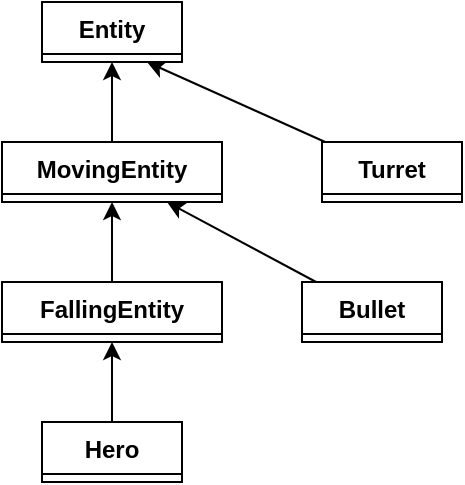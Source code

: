<mxfile>
    <diagram id="uITEjDp8_KL_Fx05F4p3" name="Page-1">
        <mxGraphModel dx="499" dy="430" grid="1" gridSize="10" guides="1" tooltips="1" connect="1" arrows="1" fold="1" page="1" pageScale="1" pageWidth="850" pageHeight="1100" math="0" shadow="0">
            <root>
                <mxCell id="0"/>
                <mxCell id="1" parent="0"/>
                <mxCell id="87" style="edgeStyle=none;html=1;entryX=0.75;entryY=1;entryDx=0;entryDy=0;" edge="1" parent="1" source="2" target="53">
                    <mxGeometry relative="1" as="geometry"/>
                </mxCell>
                <mxCell id="2" value="Bullet" style="swimlane;fontStyle=1;align=center;verticalAlign=top;childLayout=stackLayout;horizontal=1;startSize=26;horizontalStack=0;resizeParent=1;resizeParentMax=0;resizeLast=0;collapsible=1;marginBottom=0;whiteSpace=wrap;html=1;" vertex="1" collapsed="1" parent="1">
                    <mxGeometry x="270" y="250" width="70" height="30" as="geometry">
                        <mxRectangle x="130" y="340" width="160" height="234" as="alternateBounds"/>
                    </mxGeometry>
                </mxCell>
                <mxCell id="3" value="- init(): void" style="text;strokeColor=none;fillColor=none;align=left;verticalAlign=top;spacingLeft=4;spacingRight=4;overflow=hidden;rotatable=0;points=[[0,0.5],[1,0.5]];portConstraint=eastwest;whiteSpace=wrap;html=1;" vertex="1" parent="2">
                    <mxGeometry y="26" width="160" height="26" as="geometry"/>
                </mxCell>
                <mxCell id="4" value="- onHitFloor(Line floor, Rectangle2D.Double rect): void" style="text;strokeColor=none;fillColor=none;align=left;verticalAlign=top;spacingLeft=4;spacingRight=4;overflow=hidden;rotatable=0;points=[[0,0.5],[1,0.5]];portConstraint=eastwest;whiteSpace=wrap;html=1;" vertex="1" parent="2">
                    <mxGeometry y="52" width="160" height="26" as="geometry"/>
                </mxCell>
                <mxCell id="5" value="- onHitWall(Rectangle wall): void" style="text;strokeColor=none;fillColor=none;align=left;verticalAlign=top;spacingLeft=4;spacingRight=4;overflow=hidden;rotatable=0;points=[[0,0.5],[1,0.5]];portConstraint=eastwest;whiteSpace=wrap;html=1;" vertex="1" parent="2">
                    <mxGeometry y="78" width="160" height="26" as="geometry"/>
                </mxCell>
                <mxCell id="6" value="- onHitCeiling(Line line, Rectangle2D.Double rect): void" style="text;strokeColor=none;fillColor=none;align=left;verticalAlign=top;spacingLeft=4;spacingRight=4;overflow=hidden;rotatable=0;points=[[0,0.5],[1,0.5]];portConstraint=eastwest;whiteSpace=wrap;html=1;" vertex="1" parent="2">
                    <mxGeometry y="104" width="160" height="26" as="geometry"/>
                </mxCell>
                <mxCell id="7" value="- onHitHero(Hero hero): void" style="text;strokeColor=none;fillColor=none;align=left;verticalAlign=top;spacingLeft=4;spacingRight=4;overflow=hidden;rotatable=0;points=[[0,0.5],[1,0.5]];portConstraint=eastwest;whiteSpace=wrap;html=1;" vertex="1" parent="2">
                    <mxGeometry y="130" width="160" height="26" as="geometry"/>
                </mxCell>
                <mxCell id="8" value="- draw(Graphics g, int xOffset, int yOffset): void" style="text;strokeColor=none;fillColor=none;align=left;verticalAlign=top;spacingLeft=4;spacingRight=4;overflow=hidden;rotatable=0;points=[[0,0.5],[1,0.5]];portConstraint=eastwest;whiteSpace=wrap;html=1;" vertex="1" parent="2">
                    <mxGeometry y="156" width="160" height="26" as="geometry"/>
                </mxCell>
                <mxCell id="9" value="- Bullet(String id, int x, int y, Map (String, Object) *Generic Type: Convert ( ) to the correct type* properties): " style="text;strokeColor=none;fillColor=none;align=left;verticalAlign=top;spacingLeft=4;spacingRight=4;overflow=hidden;rotatable=0;points=[[0,0.5],[1,0.5]];portConstraint=eastwest;whiteSpace=wrap;html=1;" vertex="1" parent="2">
                    <mxGeometry y="182" width="160" height="26" as="geometry"/>
                </mxCell>
                <mxCell id="10" value="- Bullet(String id, int x, int y, int width, int height, Map (String, Object) *Generic Type: Convert ( ) to the correct type* properties): " style="text;strokeColor=none;fillColor=none;align=left;verticalAlign=top;spacingLeft=4;spacingRight=4;overflow=hidden;rotatable=0;points=[[0,0.5],[1,0.5]];portConstraint=eastwest;whiteSpace=wrap;html=1;" vertex="1" parent="2">
                    <mxGeometry y="208" width="160" height="26" as="geometry"/>
                </mxCell>
                <mxCell id="11" value="Entity" style="swimlane;fontStyle=1;align=center;verticalAlign=top;childLayout=stackLayout;horizontal=1;startSize=26;horizontalStack=0;resizeParent=1;resizeParentMax=0;resizeLast=0;collapsible=1;marginBottom=0;whiteSpace=wrap;html=1;" vertex="1" collapsed="1" parent="1">
                    <mxGeometry x="140" y="110" width="70" height="30" as="geometry">
                        <mxRectangle x="260" y="260" width="160" height="624" as="alternateBounds"/>
                    </mxGeometry>
                </mxCell>
                <mxCell id="12" value="- x: int" style="text;strokeColor=none;fillColor=none;align=left;verticalAlign=top;spacingLeft=4;spacingRight=4;overflow=hidden;rotatable=0;points=[[0,0.5],[1,0.5]];portConstraint=eastwest;whiteSpace=wrap;html=1;" vertex="1" parent="11">
                    <mxGeometry y="26" width="160" height="26" as="geometry"/>
                </mxCell>
                <mxCell id="13" value="- y: int" style="text;strokeColor=none;fillColor=none;align=left;verticalAlign=top;spacingLeft=4;spacingRight=4;overflow=hidden;rotatable=0;points=[[0,0.5],[1,0.5]];portConstraint=eastwest;whiteSpace=wrap;html=1;" vertex="1" parent="11">
                    <mxGeometry y="52" width="160" height="26" as="geometry"/>
                </mxCell>
                <mxCell id="14" value="- width: int" style="text;strokeColor=none;fillColor=none;align=left;verticalAlign=top;spacingLeft=4;spacingRight=4;overflow=hidden;rotatable=0;points=[[0,0.5],[1,0.5]];portConstraint=eastwest;whiteSpace=wrap;html=1;" vertex="1" parent="11">
                    <mxGeometry y="78" width="160" height="26" as="geometry"/>
                </mxCell>
                <mxCell id="15" value="- height: int" style="text;strokeColor=none;fillColor=none;align=left;verticalAlign=top;spacingLeft=4;spacingRight=4;overflow=hidden;rotatable=0;points=[[0,0.5],[1,0.5]];portConstraint=eastwest;whiteSpace=wrap;html=1;" vertex="1" parent="11">
                    <mxGeometry y="104" width="160" height="26" as="geometry"/>
                </mxCell>
                <mxCell id="16" value="- boundingRect: Rectangle" style="text;strokeColor=none;fillColor=none;align=left;verticalAlign=top;spacingLeft=4;spacingRight=4;overflow=hidden;rotatable=0;points=[[0,0.5],[1,0.5]];portConstraint=eastwest;whiteSpace=wrap;html=1;" vertex="1" parent="11">
                    <mxGeometry y="130" width="160" height="26" as="geometry"/>
                </mxCell>
                <mxCell id="17" value="- isAnimated: boolean" style="text;strokeColor=none;fillColor=none;align=left;verticalAlign=top;spacingLeft=4;spacingRight=4;overflow=hidden;rotatable=0;points=[[0,0.5],[1,0.5]];portConstraint=eastwest;whiteSpace=wrap;html=1;" vertex="1" parent="11">
                    <mxGeometry y="156" width="160" height="26" as="geometry"/>
                </mxCell>
                <mxCell id="18" value="- animation: Animation" style="text;strokeColor=none;fillColor=none;align=left;verticalAlign=top;spacingLeft=4;spacingRight=4;overflow=hidden;rotatable=0;points=[[0,0.5],[1,0.5]];portConstraint=eastwest;whiteSpace=wrap;html=1;" vertex="1" parent="11">
                    <mxGeometry y="182" width="160" height="26" as="geometry"/>
                </mxCell>
                <mxCell id="19" value="- update(List (Rectangle) *Generic Type: Convert ( ) to the correct type* walls, List (Line) *Generic Type: Convert ( ) to the correct type* floors): void" style="text;strokeColor=none;fillColor=none;align=left;verticalAlign=top;spacingLeft=4;spacingRight=4;overflow=hidden;rotatable=0;points=[[0,0.5],[1,0.5]];portConstraint=eastwest;whiteSpace=wrap;html=1;" vertex="1" parent="11">
                    <mxGeometry y="208" width="160" height="26" as="geometry"/>
                </mxCell>
                <mxCell id="20" value="- getBoundingRect(): Rectangle" style="text;strokeColor=none;fillColor=none;align=left;verticalAlign=top;spacingLeft=4;spacingRight=4;overflow=hidden;rotatable=0;points=[[0,0.5],[1,0.5]];portConstraint=eastwest;whiteSpace=wrap;html=1;" vertex="1" parent="11">
                    <mxGeometry y="234" width="160" height="26" as="geometry"/>
                </mxCell>
                <mxCell id="21" value="- getKeyListener(): KeyListener" style="text;strokeColor=none;fillColor=none;align=left;verticalAlign=top;spacingLeft=4;spacingRight=4;overflow=hidden;rotatable=0;points=[[0,0.5],[1,0.5]];portConstraint=eastwest;whiteSpace=wrap;html=1;" vertex="1" parent="11">
                    <mxGeometry y="260" width="160" height="26" as="geometry"/>
                </mxCell>
                <mxCell id="22" value="- isHero(): boolean" style="text;strokeColor=none;fillColor=none;align=left;verticalAlign=top;spacingLeft=4;spacingRight=4;overflow=hidden;rotatable=0;points=[[0,0.5],[1,0.5]];portConstraint=eastwest;whiteSpace=wrap;html=1;" vertex="1" parent="11">
                    <mxGeometry y="286" width="160" height="26" as="geometry"/>
                </mxCell>
                <mxCell id="23" value="- isHitEntity(): boolean" style="text;strokeColor=none;fillColor=none;align=left;verticalAlign=top;spacingLeft=4;spacingRight=4;overflow=hidden;rotatable=0;points=[[0,0.5],[1,0.5]];portConstraint=eastwest;whiteSpace=wrap;html=1;" vertex="1" parent="11">
                    <mxGeometry y="312" width="160" height="26" as="geometry"/>
                </mxCell>
                <mxCell id="24" value="- getProperty(String name): Object" style="text;strokeColor=none;fillColor=none;align=left;verticalAlign=top;spacingLeft=4;spacingRight=4;overflow=hidden;rotatable=0;points=[[0,0.5],[1,0.5]];portConstraint=eastwest;whiteSpace=wrap;html=1;" vertex="1" parent="11">
                    <mxGeometry y="338" width="160" height="26" as="geometry"/>
                </mxCell>
                <mxCell id="25" value="- setProperty(String name, Object value): Object" style="text;strokeColor=none;fillColor=none;align=left;verticalAlign=top;spacingLeft=4;spacingRight=4;overflow=hidden;rotatable=0;points=[[0,0.5],[1,0.5]];portConstraint=eastwest;whiteSpace=wrap;html=1;" vertex="1" parent="11">
                    <mxGeometry y="364" width="160" height="26" as="geometry"/>
                </mxCell>
                <mxCell id="26" value="- onHitHero(Hero hero): void" style="text;strokeColor=none;fillColor=none;align=left;verticalAlign=top;spacingLeft=4;spacingRight=4;overflow=hidden;rotatable=0;points=[[0,0.5],[1,0.5]];portConstraint=eastwest;whiteSpace=wrap;html=1;" vertex="1" parent="11">
                    <mxGeometry y="390" width="160" height="26" as="geometry"/>
                </mxCell>
                <mxCell id="27" value="- loadEntityImages(String id, boolean useImageSize): void" style="text;strokeColor=none;fillColor=none;align=left;verticalAlign=top;spacingLeft=4;spacingRight=4;overflow=hidden;rotatable=0;points=[[0,0.5],[1,0.5]];portConstraint=eastwest;whiteSpace=wrap;html=1;" vertex="1" parent="11">
                    <mxGeometry y="416" width="160" height="26" as="geometry"/>
                </mxCell>
                <mxCell id="28" value="- reset(int x, int y): void" style="text;strokeColor=none;fillColor=none;align=left;verticalAlign=top;spacingLeft=4;spacingRight=4;overflow=hidden;rotatable=0;points=[[0,0.5],[1,0.5]];portConstraint=eastwest;whiteSpace=wrap;html=1;" vertex="1" parent="11">
                    <mxGeometry y="442" width="160" height="26" as="geometry"/>
                </mxCell>
                <mxCell id="29" value="- draw(Graphics g, int xOffset, int yOffset): void" style="text;strokeColor=none;fillColor=none;align=left;verticalAlign=top;spacingLeft=4;spacingRight=4;overflow=hidden;rotatable=0;points=[[0,0.5],[1,0.5]];portConstraint=eastwest;whiteSpace=wrap;html=1;" vertex="1" parent="11">
                    <mxGeometry y="468" width="160" height="26" as="geometry"/>
                </mxCell>
                <mxCell id="30" value="- getDirection(): int" style="text;strokeColor=none;fillColor=none;align=left;verticalAlign=top;spacingLeft=4;spacingRight=4;overflow=hidden;rotatable=0;points=[[0,0.5],[1,0.5]];portConstraint=eastwest;whiteSpace=wrap;html=1;" vertex="1" parent="11">
                    <mxGeometry y="494" width="160" height="26" as="geometry"/>
                </mxCell>
                <mxCell id="31" value="- setAnimationMode(int mode): void" style="text;strokeColor=none;fillColor=none;align=left;verticalAlign=top;spacingLeft=4;spacingRight=4;overflow=hidden;rotatable=0;points=[[0,0.5],[1,0.5]];portConstraint=eastwest;whiteSpace=wrap;html=1;" vertex="1" parent="11">
                    <mxGeometry y="520" width="160" height="26" as="geometry"/>
                </mxCell>
                <mxCell id="32" value="- Entity(String id, int x, int y, int width, int height, Map (String, Object) *Generic Type: Convert ( ) to the correct type* properties): " style="text;strokeColor=none;fillColor=none;align=left;verticalAlign=top;spacingLeft=4;spacingRight=4;overflow=hidden;rotatable=0;points=[[0,0.5],[1,0.5]];portConstraint=eastwest;whiteSpace=wrap;html=1;" vertex="1" parent="11">
                    <mxGeometry y="546" width="160" height="26" as="geometry"/>
                </mxCell>
                <mxCell id="33" value="- Entity(String id, int x, int y, Map (String, Object) *Generic Type: Convert ( ) to the correct type* properties): " style="text;strokeColor=none;fillColor=none;align=left;verticalAlign=top;spacingLeft=4;spacingRight=4;overflow=hidden;rotatable=0;points=[[0,0.5],[1,0.5]];portConstraint=eastwest;whiteSpace=wrap;html=1;" vertex="1" parent="11">
                    <mxGeometry y="572" width="160" height="26" as="geometry"/>
                </mxCell>
                <mxCell id="34" value="- Entity(int x, int y, int width, int height, Map (String, Object) *Generic Type: Convert ( ) to the correct type* properties): " style="text;strokeColor=none;fillColor=none;align=left;verticalAlign=top;spacingLeft=4;spacingRight=4;overflow=hidden;rotatable=0;points=[[0,0.5],[1,0.5]];portConstraint=eastwest;whiteSpace=wrap;html=1;" vertex="1" parent="11">
                    <mxGeometry y="598" width="160" height="26" as="geometry"/>
                </mxCell>
                <mxCell id="85" value="" style="edgeStyle=none;html=1;entryX=0.5;entryY=1;entryDx=0;entryDy=0;" edge="1" parent="1" source="35" target="53">
                    <mxGeometry relative="1" as="geometry">
                        <mxPoint x="296.875" y="180" as="targetPoint"/>
                    </mxGeometry>
                </mxCell>
                <mxCell id="35" value="FallingEntity" style="swimlane;fontStyle=1;align=center;verticalAlign=top;childLayout=stackLayout;horizontal=1;startSize=26;horizontalStack=0;resizeParent=1;resizeParentMax=0;resizeLast=0;collapsible=1;marginBottom=0;whiteSpace=wrap;html=1;" vertex="1" collapsed="1" parent="1">
                    <mxGeometry x="120" y="250" width="110" height="30" as="geometry">
                        <mxRectangle x="95" y="270" width="160" height="104" as="alternateBounds"/>
                    </mxGeometry>
                </mxCell>
                <mxCell id="36" value="- updateVelocities(): void" style="text;strokeColor=none;fillColor=none;align=left;verticalAlign=top;spacingLeft=4;spacingRight=4;overflow=hidden;rotatable=0;points=[[0,0.5],[1,0.5]];portConstraint=eastwest;whiteSpace=wrap;html=1;" vertex="1" parent="35">
                    <mxGeometry y="26" width="160" height="26" as="geometry"/>
                </mxCell>
                <mxCell id="37" value="- FallingEntity(String id, int x, int y, Map (String, Object) *Generic Type: Convert ( ) to the correct type* properties): " style="text;strokeColor=none;fillColor=none;align=left;verticalAlign=top;spacingLeft=4;spacingRight=4;overflow=hidden;rotatable=0;points=[[0,0.5],[1,0.5]];portConstraint=eastwest;whiteSpace=wrap;html=1;" vertex="1" parent="35">
                    <mxGeometry y="52" width="160" height="26" as="geometry"/>
                </mxCell>
                <mxCell id="38" value="- FallingEntity(String id, int x, int y, int width, int height, Map (String, Object) *Generic Type: Convert ( ) to the correct type* properties): " style="text;strokeColor=none;fillColor=none;align=left;verticalAlign=top;spacingLeft=4;spacingRight=4;overflow=hidden;rotatable=0;points=[[0,0.5],[1,0.5]];portConstraint=eastwest;whiteSpace=wrap;html=1;" vertex="1" parent="35">
                    <mxGeometry y="78" width="160" height="26" as="geometry"/>
                </mxCell>
                <mxCell id="86" style="edgeStyle=none;html=1;exitX=0.5;exitY=0;exitDx=0;exitDy=0;entryX=0.5;entryY=1;entryDx=0;entryDy=0;" edge="1" parent="1" source="39" target="35">
                    <mxGeometry relative="1" as="geometry">
                        <mxPoint x="190" y="360" as="targetPoint"/>
                    </mxGeometry>
                </mxCell>
                <mxCell id="39" value="Hero" style="swimlane;fontStyle=1;align=center;verticalAlign=top;childLayout=stackLayout;horizontal=1;startSize=26;horizontalStack=0;resizeParent=1;resizeParentMax=0;resizeLast=0;collapsible=1;marginBottom=0;whiteSpace=wrap;html=1;" vertex="1" collapsed="1" parent="1">
                    <mxGeometry x="140" y="320" width="70" height="30" as="geometry">
                        <mxRectangle x="95" y="410" width="160" height="364" as="alternateBounds"/>
                    </mxGeometry>
                </mxCell>
                <mxCell id="40" value="- leftPressed: boolean" style="text;strokeColor=none;fillColor=none;align=left;verticalAlign=top;spacingLeft=4;spacingRight=4;overflow=hidden;rotatable=0;points=[[0,0.5],[1,0.5]];portConstraint=eastwest;whiteSpace=wrap;html=1;" vertex="1" parent="39">
                    <mxGeometry y="26" width="160" height="26" as="geometry"/>
                </mxCell>
                <mxCell id="41" value="- rightPressed: boolean" style="text;strokeColor=none;fillColor=none;align=left;verticalAlign=top;spacingLeft=4;spacingRight=4;overflow=hidden;rotatable=0;points=[[0,0.5],[1,0.5]];portConstraint=eastwest;whiteSpace=wrap;html=1;" vertex="1" parent="39">
                    <mxGeometry y="52" width="160" height="26" as="geometry"/>
                </mxCell>
                <mxCell id="42" value="- jump: boolean" style="text;strokeColor=none;fillColor=none;align=left;verticalAlign=top;spacingLeft=4;spacingRight=4;overflow=hidden;rotatable=0;points=[[0,0.5],[1,0.5]];portConstraint=eastwest;whiteSpace=wrap;html=1;" vertex="1" parent="39">
                    <mxGeometry y="78" width="160" height="26" as="geometry"/>
                </mxCell>
                <mxCell id="43" value="- facingDirection: int" style="text;strokeColor=none;fillColor=none;align=left;verticalAlign=top;spacingLeft=4;spacingRight=4;overflow=hidden;rotatable=0;points=[[0,0.5],[1,0.5]];portConstraint=eastwest;whiteSpace=wrap;html=1;" vertex="1" parent="39">
                    <mxGeometry y="104" width="160" height="26" as="geometry"/>
                </mxCell>
                <mxCell id="44" value="- reduceHealth(int amt): void" style="text;strokeColor=none;fillColor=none;align=left;verticalAlign=top;spacingLeft=4;spacingRight=4;overflow=hidden;rotatable=0;points=[[0,0.5],[1,0.5]];portConstraint=eastwest;whiteSpace=wrap;html=1;" vertex="1" parent="39">
                    <mxGeometry y="130" width="160" height="26" as="geometry"/>
                </mxCell>
                <mxCell id="45" value="- updateVelocities(): void" style="text;strokeColor=none;fillColor=none;align=left;verticalAlign=top;spacingLeft=4;spacingRight=4;overflow=hidden;rotatable=0;points=[[0,0.5],[1,0.5]];portConstraint=eastwest;whiteSpace=wrap;html=1;" vertex="1" parent="39">
                    <mxGeometry y="156" width="160" height="26" as="geometry"/>
                </mxCell>
                <mxCell id="46" value="- getKeyListener(): KeyListener" style="text;strokeColor=none;fillColor=none;align=left;verticalAlign=top;spacingLeft=4;spacingRight=4;overflow=hidden;rotatable=0;points=[[0,0.5],[1,0.5]];portConstraint=eastwest;whiteSpace=wrap;html=1;" vertex="1" parent="39">
                    <mxGeometry y="182" width="160" height="26" as="geometry"/>
                </mxCell>
                <mxCell id="47" value="- keyPressed(KeyEvent e): void" style="text;strokeColor=none;fillColor=none;align=left;verticalAlign=top;spacingLeft=4;spacingRight=4;overflow=hidden;rotatable=0;points=[[0,0.5],[1,0.5]];portConstraint=eastwest;whiteSpace=wrap;html=1;" vertex="1" parent="39">
                    <mxGeometry y="208" width="160" height="26" as="geometry"/>
                </mxCell>
                <mxCell id="48" value="- keyReleased(KeyEvent e): void" style="text;strokeColor=none;fillColor=none;align=left;verticalAlign=top;spacingLeft=4;spacingRight=4;overflow=hidden;rotatable=0;points=[[0,0.5],[1,0.5]];portConstraint=eastwest;whiteSpace=wrap;html=1;" vertex="1" parent="39">
                    <mxGeometry y="234" width="160" height="26" as="geometry"/>
                </mxCell>
                <mxCell id="49" value="- getXOffset(): int" style="text;strokeColor=none;fillColor=none;align=left;verticalAlign=top;spacingLeft=4;spacingRight=4;overflow=hidden;rotatable=0;points=[[0,0.5],[1,0.5]];portConstraint=eastwest;whiteSpace=wrap;html=1;" vertex="1" parent="39">
                    <mxGeometry y="260" width="160" height="26" as="geometry"/>
                </mxCell>
                <mxCell id="50" value="- getDirection(): int" style="text;strokeColor=none;fillColor=none;align=left;verticalAlign=top;spacingLeft=4;spacingRight=4;overflow=hidden;rotatable=0;points=[[0,0.5],[1,0.5]];portConstraint=eastwest;whiteSpace=wrap;html=1;" vertex="1" parent="39">
                    <mxGeometry y="286" width="160" height="26" as="geometry"/>
                </mxCell>
                <mxCell id="51" value="- Hero(String id, int x, int y, Map (String, Object) *Generic Type: Convert ( ) to the correct type* properties): " style="text;strokeColor=none;fillColor=none;align=left;verticalAlign=top;spacingLeft=4;spacingRight=4;overflow=hidden;rotatable=0;points=[[0,0.5],[1,0.5]];portConstraint=eastwest;whiteSpace=wrap;html=1;" vertex="1" parent="39">
                    <mxGeometry y="312" width="160" height="26" as="geometry"/>
                </mxCell>
                <mxCell id="52" value="- Hero(String id, int x, int y, int width, int height, Map (String, Object) *Generic Type: Convert ( ) to the correct type* properties): " style="text;strokeColor=none;fillColor=none;align=left;verticalAlign=top;spacingLeft=4;spacingRight=4;overflow=hidden;rotatable=0;points=[[0,0.5],[1,0.5]];portConstraint=eastwest;whiteSpace=wrap;html=1;" vertex="1" parent="39">
                    <mxGeometry y="338" width="160" height="26" as="geometry"/>
                </mxCell>
                <mxCell id="80" value="" style="edgeStyle=none;html=1;" edge="1" parent="1" source="53">
                    <mxGeometry relative="1" as="geometry">
                        <mxPoint x="175" y="140" as="targetPoint"/>
                    </mxGeometry>
                </mxCell>
                <mxCell id="53" value="MovingEntity" style="swimlane;fontStyle=1;align=center;verticalAlign=top;childLayout=stackLayout;horizontal=1;startSize=26;horizontalStack=0;resizeParent=1;resizeParentMax=0;resizeLast=0;collapsible=1;marginBottom=0;whiteSpace=wrap;html=1;" vertex="1" collapsed="1" parent="1">
                    <mxGeometry x="120" y="180" width="110" height="30" as="geometry">
                        <mxRectangle x="120" y="180" width="160" height="676" as="alternateBounds"/>
                    </mxGeometry>
                </mxCell>
                <mxCell id="54" value="- xVelocity: int" style="text;strokeColor=none;fillColor=none;align=left;verticalAlign=top;spacingLeft=4;spacingRight=4;overflow=hidden;rotatable=0;points=[[0,0.5],[1,0.5]];portConstraint=eastwest;whiteSpace=wrap;html=1;" vertex="1" parent="53">
                    <mxGeometry y="26" width="160" height="26" as="geometry"/>
                </mxCell>
                <mxCell id="55" value="- yVelocity: int" style="text;strokeColor=none;fillColor=none;align=left;verticalAlign=top;spacingLeft=4;spacingRight=4;overflow=hidden;rotatable=0;points=[[0,0.5],[1,0.5]];portConstraint=eastwest;whiteSpace=wrap;html=1;" vertex="1" parent="53">
                    <mxGeometry y="52" width="160" height="26" as="geometry"/>
                </mxCell>
                <mxCell id="56" value="- timeLastMove: long" style="text;strokeColor=none;fillColor=none;align=left;verticalAlign=top;spacingLeft=4;spacingRight=4;overflow=hidden;rotatable=0;points=[[0,0.5],[1,0.5]];portConstraint=eastwest;whiteSpace=wrap;html=1;" vertex="1" parent="53">
                    <mxGeometry y="78" width="160" height="26" as="geometry"/>
                </mxCell>
                <mxCell id="57" value="- updateTime: long" style="text;strokeColor=none;fillColor=none;align=left;verticalAlign=top;spacingLeft=4;spacingRight=4;overflow=hidden;rotatable=0;points=[[0,0.5],[1,0.5]];portConstraint=eastwest;whiteSpace=wrap;html=1;" vertex="1" parent="53">
                    <mxGeometry y="104" width="160" height="26" as="geometry"/>
                </mxCell>
                <mxCell id="58" value="- currentFloor: Line" style="text;strokeColor=none;fillColor=none;align=left;verticalAlign=top;spacingLeft=4;spacingRight=4;overflow=hidden;rotatable=0;points=[[0,0.5],[1,0.5]];portConstraint=eastwest;whiteSpace=wrap;html=1;" vertex="1" parent="53">
                    <mxGeometry y="130" width="160" height="26" as="geometry"/>
                </mxCell>
                <mxCell id="59" value="- canJump: boolean" style="text;strokeColor=none;fillColor=none;align=left;verticalAlign=top;spacingLeft=4;spacingRight=4;overflow=hidden;rotatable=0;points=[[0,0.5],[1,0.5]];portConstraint=eastwest;whiteSpace=wrap;html=1;" vertex="1" parent="53">
                    <mxGeometry y="156" width="160" height="26" as="geometry"/>
                </mxCell>
                <mxCell id="60" value="- timeOffFloor: int" style="text;strokeColor=none;fillColor=none;align=left;verticalAlign=top;spacingLeft=4;spacingRight=4;overflow=hidden;rotatable=0;points=[[0,0.5],[1,0.5]];portConstraint=eastwest;whiteSpace=wrap;html=1;" vertex="1" parent="53">
                    <mxGeometry y="182" width="160" height="26" as="geometry"/>
                </mxCell>
                <mxCell id="61" value="- nextBoundingRect: Rectangle" style="text;strokeColor=none;fillColor=none;align=left;verticalAlign=top;spacingLeft=4;spacingRight=4;overflow=hidden;rotatable=0;points=[[0,0.5],[1,0.5]];portConstraint=eastwest;whiteSpace=wrap;html=1;" vertex="1" parent="53">
                    <mxGeometry y="208" width="160" height="26" as="geometry"/>
                </mxCell>
                <mxCell id="62" value="- reset(int x, int y): void" style="text;strokeColor=none;fillColor=none;align=left;verticalAlign=top;spacingLeft=4;spacingRight=4;overflow=hidden;rotatable=0;points=[[0,0.5],[1,0.5]];portConstraint=eastwest;whiteSpace=wrap;html=1;" vertex="1" parent="53">
                    <mxGeometry y="234" width="160" height="26" as="geometry"/>
                </mxCell>
                <mxCell id="63" value="- update(List (Rectangle) *Generic Type: Convert ( ) to the correct type* walls, List (Line) *Generic Type: Convert ( ) to the correct type* floors): void" style="text;strokeColor=none;fillColor=none;align=left;verticalAlign=top;spacingLeft=4;spacingRight=4;overflow=hidden;rotatable=0;points=[[0,0.5],[1,0.5]];portConstraint=eastwest;whiteSpace=wrap;html=1;" vertex="1" parent="53">
                    <mxGeometry y="260" width="160" height="26" as="geometry"/>
                </mxCell>
                <mxCell id="64" value="- move(): void" style="text;strokeColor=none;fillColor=none;align=left;verticalAlign=top;spacingLeft=4;spacingRight=4;overflow=hidden;rotatable=0;points=[[0,0.5],[1,0.5]];portConstraint=eastwest;whiteSpace=wrap;html=1;" vertex="1" parent="53">
                    <mxGeometry y="286" width="160" height="26" as="geometry"/>
                </mxCell>
                <mxCell id="65" value="- checkCeilings(List (Line) *Generic Type: Convert ( ) to the correct type* lines): boolean" style="text;strokeColor=none;fillColor=none;align=left;verticalAlign=top;spacingLeft=4;spacingRight=4;overflow=hidden;rotatable=0;points=[[0,0.5],[1,0.5]];portConstraint=eastwest;whiteSpace=wrap;html=1;" vertex="1" parent="53">
                    <mxGeometry y="312" width="160" height="26" as="geometry"/>
                </mxCell>
                <mxCell id="66" value="- checkFloors(List (Line) *Generic Type: Convert ( ) to the correct type* floors): boolean" style="text;strokeColor=none;fillColor=none;align=left;verticalAlign=top;spacingLeft=4;spacingRight=4;overflow=hidden;rotatable=0;points=[[0,0.5],[1,0.5]];portConstraint=eastwest;whiteSpace=wrap;html=1;" vertex="1" parent="53">
                    <mxGeometry y="338" width="160" height="26" as="geometry"/>
                </mxCell>
                <mxCell id="67" value="- checkWalls(List (Rectangle) *Generic Type: Convert ( ) to the correct type* walls): void" style="text;strokeColor=none;fillColor=none;align=left;verticalAlign=top;spacingLeft=4;spacingRight=4;overflow=hidden;rotatable=0;points=[[0,0.5],[1,0.5]];portConstraint=eastwest;whiteSpace=wrap;html=1;" vertex="1" parent="53">
                    <mxGeometry y="364" width="160" height="26" as="geometry"/>
                </mxCell>
                <mxCell id="68" value="- calcNextBoundingRect(): void" style="text;strokeColor=none;fillColor=none;align=left;verticalAlign=top;spacingLeft=4;spacingRight=4;overflow=hidden;rotatable=0;points=[[0,0.5],[1,0.5]];portConstraint=eastwest;whiteSpace=wrap;html=1;" vertex="1" parent="53">
                    <mxGeometry y="390" width="160" height="26" as="geometry"/>
                </mxCell>
                <mxCell id="69" value="- updateVelocities(): void" style="text;strokeColor=none;fillColor=none;align=left;verticalAlign=top;spacingLeft=4;spacingRight=4;overflow=hidden;rotatable=0;points=[[0,0.5],[1,0.5]];portConstraint=eastwest;whiteSpace=wrap;html=1;" vertex="1" parent="53">
                    <mxGeometry y="416" width="160" height="26" as="geometry"/>
                </mxCell>
                <mxCell id="70" value="- reactToWall(Rectangle wall): boolean" style="text;strokeColor=none;fillColor=none;align=left;verticalAlign=top;spacingLeft=4;spacingRight=4;overflow=hidden;rotatable=0;points=[[0,0.5],[1,0.5]];portConstraint=eastwest;whiteSpace=wrap;html=1;" vertex="1" parent="53">
                    <mxGeometry y="442" width="160" height="26" as="geometry"/>
                </mxCell>
                <mxCell id="71" value="- onHitWall(Rectangle wall): void" style="text;strokeColor=none;fillColor=none;align=left;verticalAlign=top;spacingLeft=4;spacingRight=4;overflow=hidden;rotatable=0;points=[[0,0.5],[1,0.5]];portConstraint=eastwest;whiteSpace=wrap;html=1;" vertex="1" parent="53">
                    <mxGeometry y="468" width="160" height="26" as="geometry"/>
                </mxCell>
                <mxCell id="72" value="- reactToCeiling(Line line): boolean" style="text;strokeColor=none;fillColor=none;align=left;verticalAlign=top;spacingLeft=4;spacingRight=4;overflow=hidden;rotatable=0;points=[[0,0.5],[1,0.5]];portConstraint=eastwest;whiteSpace=wrap;html=1;" vertex="1" parent="53">
                    <mxGeometry y="494" width="160" height="26" as="geometry"/>
                </mxCell>
                <mxCell id="73" value="- onHitCeiling(Line line, Rectangle2D.Double rect): void" style="text;strokeColor=none;fillColor=none;align=left;verticalAlign=top;spacingLeft=4;spacingRight=4;overflow=hidden;rotatable=0;points=[[0,0.5],[1,0.5]];portConstraint=eastwest;whiteSpace=wrap;html=1;" vertex="1" parent="53">
                    <mxGeometry y="520" width="160" height="26" as="geometry"/>
                </mxCell>
                <mxCell id="74" value="- reactToFloor(Line floor): boolean" style="text;strokeColor=none;fillColor=none;align=left;verticalAlign=top;spacingLeft=4;spacingRight=4;overflow=hidden;rotatable=0;points=[[0,0.5],[1,0.5]];portConstraint=eastwest;whiteSpace=wrap;html=1;" vertex="1" parent="53">
                    <mxGeometry y="546" width="160" height="26" as="geometry"/>
                </mxCell>
                <mxCell id="75" value="- onHitFloor(Line floor, Rectangle2D.Double rect): void" style="text;strokeColor=none;fillColor=none;align=left;verticalAlign=top;spacingLeft=4;spacingRight=4;overflow=hidden;rotatable=0;points=[[0,0.5],[1,0.5]];portConstraint=eastwest;whiteSpace=wrap;html=1;" vertex="1" parent="53">
                    <mxGeometry y="572" width="160" height="26" as="geometry"/>
                </mxCell>
                <mxCell id="76" value="- overUnderLine(Line line): boolean" style="text;strokeColor=none;fillColor=none;align=left;verticalAlign=top;spacingLeft=4;spacingRight=4;overflow=hidden;rotatable=0;points=[[0,0.5],[1,0.5]];portConstraint=eastwest;whiteSpace=wrap;html=1;" vertex="1" parent="53">
                    <mxGeometry y="598" width="160" height="26" as="geometry"/>
                </mxCell>
                <mxCell id="77" value="- MovingEntity(String id, int x, int y, Map (String, Object) *Generic Type: Convert ( ) to the correct type* properties): " style="text;strokeColor=none;fillColor=none;align=left;verticalAlign=top;spacingLeft=4;spacingRight=4;overflow=hidden;rotatable=0;points=[[0,0.5],[1,0.5]];portConstraint=eastwest;whiteSpace=wrap;html=1;" vertex="1" parent="53">
                    <mxGeometry y="624" width="160" height="26" as="geometry"/>
                </mxCell>
                <mxCell id="78" value="- MovingEntity(String id, int x, int y, int width, int height, Map (String, Object) *Generic Type: Convert ( ) to the correct type* properties): " style="text;strokeColor=none;fillColor=none;align=left;verticalAlign=top;spacingLeft=4;spacingRight=4;overflow=hidden;rotatable=0;points=[[0,0.5],[1,0.5]];portConstraint=eastwest;whiteSpace=wrap;html=1;" vertex="1" parent="53">
                    <mxGeometry y="650" width="160" height="26" as="geometry"/>
                </mxCell>
                <mxCell id="93" style="edgeStyle=none;html=1;entryX=0.75;entryY=1;entryDx=0;entryDy=0;" edge="1" parent="1" source="88" target="11">
                    <mxGeometry relative="1" as="geometry"/>
                </mxCell>
                <mxCell id="88" value="Turret" style="swimlane;fontStyle=1;align=center;verticalAlign=top;childLayout=stackLayout;horizontal=1;startSize=26;horizontalStack=0;resizeParent=1;resizeParentMax=0;resizeLast=0;collapsible=1;marginBottom=0;whiteSpace=wrap;html=1;" vertex="1" collapsed="1" parent="1">
                    <mxGeometry x="280" y="180" width="70" height="30" as="geometry">
                        <mxRectangle x="190" y="400" width="160" height="130" as="alternateBounds"/>
                    </mxGeometry>
                </mxCell>
                <mxCell id="89" value="- mgr: EntityManager" style="text;strokeColor=none;fillColor=none;align=left;verticalAlign=top;spacingLeft=4;spacingRight=4;overflow=hidden;rotatable=0;points=[[0,0.5],[1,0.5]];portConstraint=eastwest;whiteSpace=wrap;html=1;" vertex="1" parent="88">
                    <mxGeometry y="26" width="160" height="26" as="geometry"/>
                </mxCell>
                <mxCell id="90" value="- update(List (Rectangle) *Generic Type: Convert ( ) to the correct type* walls, List (Line) *Generic Type: Convert ( ) to the correct type* floors): void" style="text;strokeColor=none;fillColor=none;align=left;verticalAlign=top;spacingLeft=4;spacingRight=4;overflow=hidden;rotatable=0;points=[[0,0.5],[1,0.5]];portConstraint=eastwest;whiteSpace=wrap;html=1;" vertex="1" parent="88">
                    <mxGeometry y="52" width="160" height="26" as="geometry"/>
                </mxCell>
                <mxCell id="91" value="- Turret(String id, int x, int y, Map (String, Object) *Generic Type: Convert ( ) to the correct type* properties): " style="text;strokeColor=none;fillColor=none;align=left;verticalAlign=top;spacingLeft=4;spacingRight=4;overflow=hidden;rotatable=0;points=[[0,0.5],[1,0.5]];portConstraint=eastwest;whiteSpace=wrap;html=1;" vertex="1" parent="88">
                    <mxGeometry y="78" width="160" height="26" as="geometry"/>
                </mxCell>
                <mxCell id="92" value="- Turret(String id, int x, int y, int width, int height, Map (String, Object) *Generic Type: Convert ( ) to the correct type* properties): " style="text;strokeColor=none;fillColor=none;align=left;verticalAlign=top;spacingLeft=4;spacingRight=4;overflow=hidden;rotatable=0;points=[[0,0.5],[1,0.5]];portConstraint=eastwest;whiteSpace=wrap;html=1;" vertex="1" parent="88">
                    <mxGeometry y="104" width="160" height="26" as="geometry"/>
                </mxCell>
            </root>
        </mxGraphModel>
    </diagram>
</mxfile>